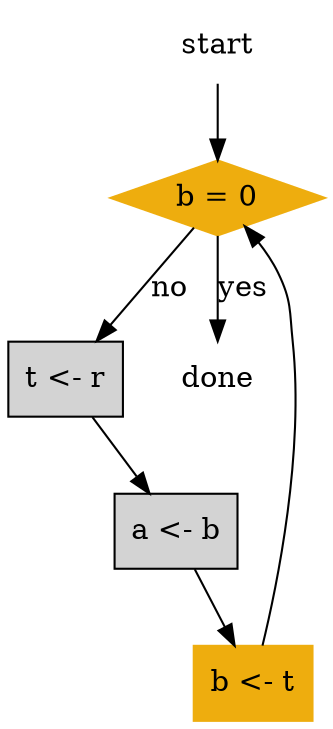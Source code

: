 digraph {

   node [
      fill=cornflowerblue,
      fontcolor=black,
      shape=box,
      style=filled
   ];

   Step0 [   
      color=white,
      fontcolor=black,
      label="start",
      shape=box
   ];

   Step1 [
      color=darkgoldenrod2,
      fontcolor=black,
      label="b = 0",
      shape=diamond
   ];

   Step2 [
      label="t <- r"
   ];

   Step3 [
   label="a <- b"
   ];

   Step4 [
      color=darkgoldenrod2,
      label="b <- t"
   ];

   Step2a [
      color=white,
      label="done"
   ]

   Step0  -> Step1;
   Step1  -> Step2[label=no];
   Step1  -> Step2a[label=yes];
   Step2  -> Step3;
   Step3  -> Step4;
   Step4 -> Step1;
}

